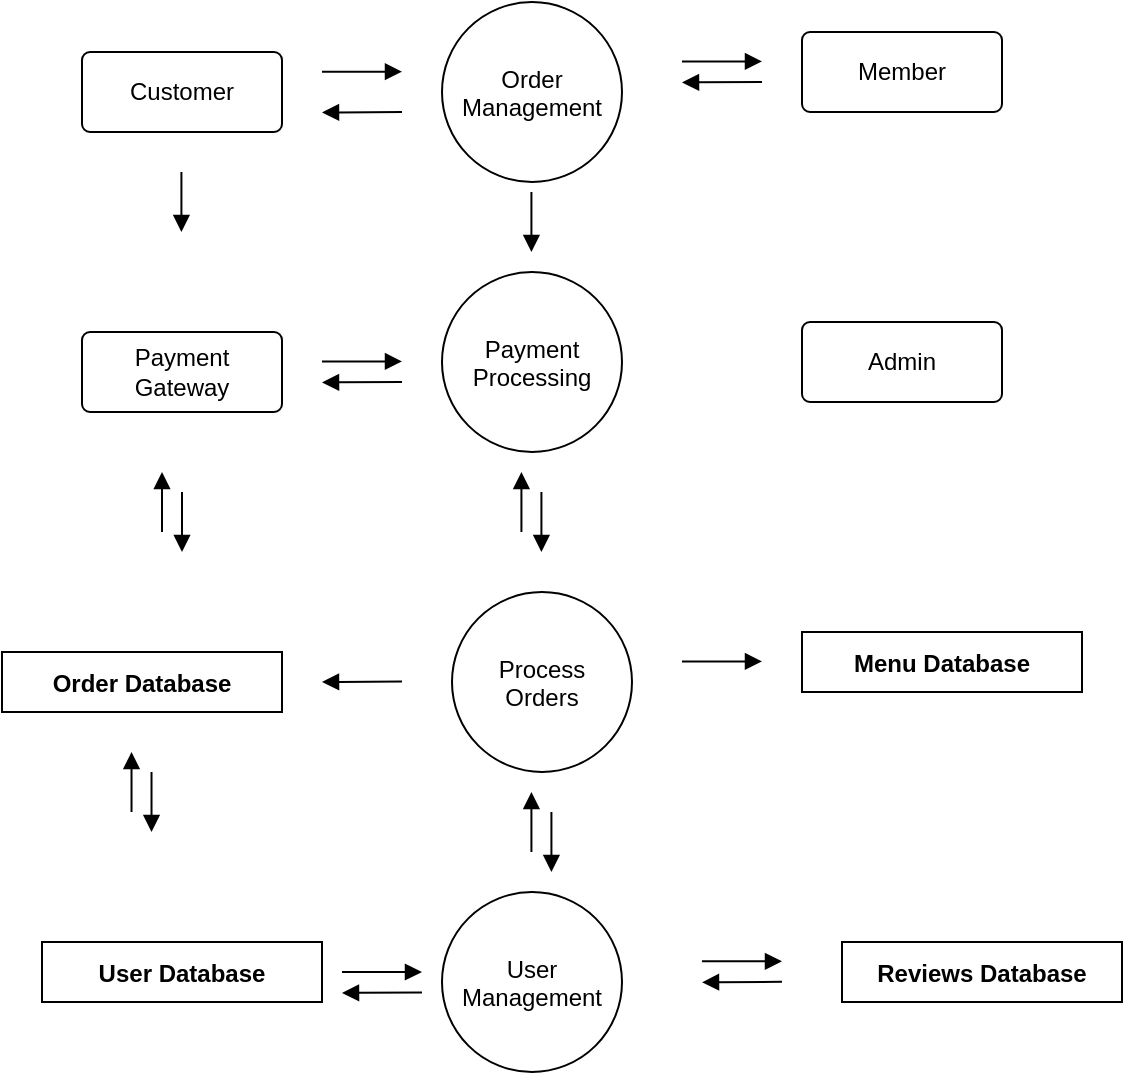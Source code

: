 <mxfile>
    <diagram id="XDTZPMaJzr-HPzAp_zmw" name="Page-1">
        <mxGraphModel dx="712" dy="576" grid="1" gridSize="10" guides="1" tooltips="1" connect="1" arrows="1" fold="1" page="1" pageScale="1" pageWidth="850" pageHeight="1100" math="0" shadow="0">
            <root>
                <mxCell id="0"/>
                <mxCell id="1" parent="0"/>
                <mxCell id="2" value="Customer" style="rounded=1;arcSize=10;whiteSpace=wrap;html=1;align=center;" vertex="1" parent="1">
                    <mxGeometry x="150" y="160" width="100" height="40" as="geometry"/>
                </mxCell>
                <mxCell id="3" value="Member" style="rounded=1;arcSize=10;whiteSpace=wrap;html=1;align=center;" vertex="1" parent="1">
                    <mxGeometry x="510" y="150" width="100" height="40" as="geometry"/>
                </mxCell>
                <mxCell id="4" value="Order&#10;Management" style="ellipse;" vertex="1" parent="1">
                    <mxGeometry x="330" y="135" width="90" height="90" as="geometry"/>
                </mxCell>
                <mxCell id="5" value="Payment &lt;br&gt;Gateway" style="rounded=1;arcSize=10;whiteSpace=wrap;html=1;align=center;" vertex="1" parent="1">
                    <mxGeometry x="150" y="300" width="100" height="40" as="geometry"/>
                </mxCell>
                <mxCell id="6" value="Payment &#10;Processing" style="ellipse;" vertex="1" parent="1">
                    <mxGeometry x="330" y="270" width="90" height="90" as="geometry"/>
                </mxCell>
                <mxCell id="7" value="Admin" style="rounded=1;arcSize=10;whiteSpace=wrap;html=1;align=center;" vertex="1" parent="1">
                    <mxGeometry x="510" y="295" width="100" height="40" as="geometry"/>
                </mxCell>
                <mxCell id="9" value="Order Database" style="fontStyle=1;" vertex="1" parent="1">
                    <mxGeometry x="110" y="460" width="140" height="30" as="geometry"/>
                </mxCell>
                <mxCell id="10" value="Menu Database" style="fontStyle=1;" vertex="1" parent="1">
                    <mxGeometry x="510" y="450" width="140" height="30" as="geometry"/>
                </mxCell>
                <mxCell id="11" value="Process &#10;Orders" style="ellipse;" vertex="1" parent="1">
                    <mxGeometry x="335" y="430" width="90" height="90" as="geometry"/>
                </mxCell>
                <mxCell id="12" value="User Database" style="fontStyle=1;" vertex="1" parent="1">
                    <mxGeometry x="130" y="605" width="140" height="30" as="geometry"/>
                </mxCell>
                <mxCell id="13" value="User&#10;Management" style="ellipse;" vertex="1" parent="1">
                    <mxGeometry x="330" y="580" width="90" height="90" as="geometry"/>
                </mxCell>
                <mxCell id="14" value="Reviews Database" style="fontStyle=1;" vertex="1" parent="1">
                    <mxGeometry x="530" y="605" width="140" height="30" as="geometry"/>
                </mxCell>
                <mxCell id="15" value="" style="html=1;verticalAlign=bottom;labelBackgroundColor=none;endArrow=block;endFill=1;" edge="1" parent="1">
                    <mxGeometry width="160" relative="1" as="geometry">
                        <mxPoint x="270" y="169.83" as="sourcePoint"/>
                        <mxPoint x="310" y="169.83" as="targetPoint"/>
                    </mxGeometry>
                </mxCell>
                <mxCell id="16" value="" style="html=1;verticalAlign=bottom;labelBackgroundColor=none;endArrow=block;endFill=1;" edge="1" parent="1">
                    <mxGeometry width="160" relative="1" as="geometry">
                        <mxPoint x="450" y="164.71" as="sourcePoint"/>
                        <mxPoint x="490" y="164.71" as="targetPoint"/>
                    </mxGeometry>
                </mxCell>
                <mxCell id="18" value="" style="html=1;verticalAlign=bottom;labelBackgroundColor=none;endArrow=block;endFill=1;" edge="1" parent="1">
                    <mxGeometry width="160" relative="1" as="geometry">
                        <mxPoint x="310" y="190" as="sourcePoint"/>
                        <mxPoint x="270" y="190.24" as="targetPoint"/>
                    </mxGeometry>
                </mxCell>
                <mxCell id="19" value="" style="html=1;verticalAlign=bottom;labelBackgroundColor=none;endArrow=block;endFill=1;" edge="1" parent="1">
                    <mxGeometry width="160" relative="1" as="geometry">
                        <mxPoint x="490" y="174.95" as="sourcePoint"/>
                        <mxPoint x="450" y="175.19" as="targetPoint"/>
                    </mxGeometry>
                </mxCell>
                <mxCell id="20" value="" style="html=1;verticalAlign=bottom;labelBackgroundColor=none;endArrow=block;endFill=1;" edge="1" parent="1">
                    <mxGeometry width="160" relative="1" as="geometry">
                        <mxPoint x="310" y="324.95" as="sourcePoint"/>
                        <mxPoint x="270" y="325.19" as="targetPoint"/>
                    </mxGeometry>
                </mxCell>
                <mxCell id="21" value="" style="html=1;verticalAlign=bottom;labelBackgroundColor=none;endArrow=block;endFill=1;" edge="1" parent="1">
                    <mxGeometry width="160" relative="1" as="geometry">
                        <mxPoint x="270" y="314.71" as="sourcePoint"/>
                        <mxPoint x="310" y="314.71" as="targetPoint"/>
                    </mxGeometry>
                </mxCell>
                <mxCell id="24" value="" style="html=1;verticalAlign=bottom;labelBackgroundColor=none;endArrow=block;endFill=1;" edge="1" parent="1">
                    <mxGeometry width="160" relative="1" as="geometry">
                        <mxPoint x="320" y="630.24" as="sourcePoint"/>
                        <mxPoint x="280" y="630.48" as="targetPoint"/>
                    </mxGeometry>
                </mxCell>
                <mxCell id="25" value="" style="html=1;verticalAlign=bottom;labelBackgroundColor=none;endArrow=block;endFill=1;" edge="1" parent="1">
                    <mxGeometry width="160" relative="1" as="geometry">
                        <mxPoint x="280" y="620" as="sourcePoint"/>
                        <mxPoint x="320" y="620" as="targetPoint"/>
                    </mxGeometry>
                </mxCell>
                <mxCell id="26" value="" style="html=1;verticalAlign=bottom;labelBackgroundColor=none;endArrow=block;endFill=1;" edge="1" parent="1">
                    <mxGeometry width="160" relative="1" as="geometry">
                        <mxPoint x="500" y="624.92" as="sourcePoint"/>
                        <mxPoint x="460" y="625.16" as="targetPoint"/>
                    </mxGeometry>
                </mxCell>
                <mxCell id="27" value="" style="html=1;verticalAlign=bottom;labelBackgroundColor=none;endArrow=block;endFill=1;" edge="1" parent="1">
                    <mxGeometry width="160" relative="1" as="geometry">
                        <mxPoint x="460" y="614.68" as="sourcePoint"/>
                        <mxPoint x="500" y="614.68" as="targetPoint"/>
                    </mxGeometry>
                </mxCell>
                <mxCell id="28" value="" style="html=1;verticalAlign=bottom;labelBackgroundColor=none;endArrow=block;endFill=1;" edge="1" parent="1">
                    <mxGeometry width="160" relative="1" as="geometry">
                        <mxPoint x="310" y="474.76" as="sourcePoint"/>
                        <mxPoint x="270" y="475.0" as="targetPoint"/>
                    </mxGeometry>
                </mxCell>
                <mxCell id="29" value="" style="html=1;verticalAlign=bottom;labelBackgroundColor=none;endArrow=block;endFill=1;" edge="1" parent="1">
                    <mxGeometry width="160" relative="1" as="geometry">
                        <mxPoint x="174.76" y="540" as="sourcePoint"/>
                        <mxPoint x="174.76" y="510" as="targetPoint"/>
                    </mxGeometry>
                </mxCell>
                <mxCell id="30" value="" style="html=1;verticalAlign=bottom;labelBackgroundColor=none;endArrow=block;endFill=1;" edge="1" parent="1">
                    <mxGeometry width="160" relative="1" as="geometry">
                        <mxPoint x="184.76" y="520" as="sourcePoint"/>
                        <mxPoint x="184.76" y="550" as="targetPoint"/>
                    </mxGeometry>
                </mxCell>
                <mxCell id="31" value="" style="html=1;verticalAlign=bottom;labelBackgroundColor=none;endArrow=block;endFill=1;" edge="1" parent="1">
                    <mxGeometry width="160" relative="1" as="geometry">
                        <mxPoint x="384.71" y="540" as="sourcePoint"/>
                        <mxPoint x="384.71" y="570" as="targetPoint"/>
                    </mxGeometry>
                </mxCell>
                <mxCell id="32" value="" style="html=1;verticalAlign=bottom;labelBackgroundColor=none;endArrow=block;endFill=1;" edge="1" parent="1">
                    <mxGeometry width="160" relative="1" as="geometry">
                        <mxPoint x="374.71" y="560" as="sourcePoint"/>
                        <mxPoint x="374.71" y="530" as="targetPoint"/>
                    </mxGeometry>
                </mxCell>
                <mxCell id="34" value="" style="html=1;verticalAlign=bottom;labelBackgroundColor=none;endArrow=block;endFill=1;" edge="1" parent="1">
                    <mxGeometry width="160" relative="1" as="geometry">
                        <mxPoint x="379.71" y="380" as="sourcePoint"/>
                        <mxPoint x="379.71" y="410" as="targetPoint"/>
                    </mxGeometry>
                </mxCell>
                <mxCell id="35" value="" style="html=1;verticalAlign=bottom;labelBackgroundColor=none;endArrow=block;endFill=1;" edge="1" parent="1">
                    <mxGeometry width="160" relative="1" as="geometry">
                        <mxPoint x="369.71" y="400" as="sourcePoint"/>
                        <mxPoint x="369.71" y="370" as="targetPoint"/>
                    </mxGeometry>
                </mxCell>
                <mxCell id="36" value="" style="html=1;verticalAlign=bottom;labelBackgroundColor=none;endArrow=block;endFill=1;" edge="1" parent="1">
                    <mxGeometry width="160" relative="1" as="geometry">
                        <mxPoint x="200.0" y="380" as="sourcePoint"/>
                        <mxPoint x="200.0" y="410" as="targetPoint"/>
                    </mxGeometry>
                </mxCell>
                <mxCell id="37" value="" style="html=1;verticalAlign=bottom;labelBackgroundColor=none;endArrow=block;endFill=1;" edge="1" parent="1">
                    <mxGeometry width="160" relative="1" as="geometry">
                        <mxPoint x="190.0" y="400" as="sourcePoint"/>
                        <mxPoint x="190.0" y="370" as="targetPoint"/>
                    </mxGeometry>
                </mxCell>
                <mxCell id="38" value="" style="html=1;verticalAlign=bottom;labelBackgroundColor=none;endArrow=block;endFill=1;" edge="1" parent="1">
                    <mxGeometry width="160" relative="1" as="geometry">
                        <mxPoint x="450" y="464.71" as="sourcePoint"/>
                        <mxPoint x="490" y="464.71" as="targetPoint"/>
                    </mxGeometry>
                </mxCell>
                <mxCell id="39" value="" style="html=1;verticalAlign=bottom;labelBackgroundColor=none;endArrow=block;endFill=1;" edge="1" parent="1">
                    <mxGeometry width="160" relative="1" as="geometry">
                        <mxPoint x="199.71" y="220" as="sourcePoint"/>
                        <mxPoint x="199.71" y="250" as="targetPoint"/>
                    </mxGeometry>
                </mxCell>
                <mxCell id="40" value="" style="html=1;verticalAlign=bottom;labelBackgroundColor=none;endArrow=block;endFill=1;" edge="1" parent="1">
                    <mxGeometry width="160" relative="1" as="geometry">
                        <mxPoint x="374.71" y="230" as="sourcePoint"/>
                        <mxPoint x="374.71" y="260" as="targetPoint"/>
                    </mxGeometry>
                </mxCell>
            </root>
        </mxGraphModel>
    </diagram>
</mxfile>